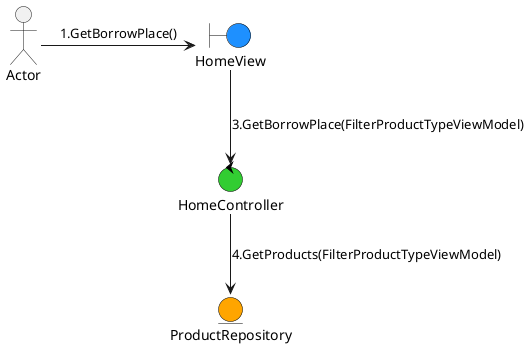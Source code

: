 @startuml AccessBorrowPlace

skinparam boundary {
  backgroundColor DodgerBlue
  borderColor black
}

skinparam control {
  backgroundColor LimeGreen
  borderColor black
}

skinparam entity {
  backgroundColor Orange
  borderColor black
}

actor Actor
boundary HomeView
control HomeController
entity ProductRepository

Actor -right-> (HomeView) : 1.GetBorrowPlace()
(HomeView) --> (HomeController) : 3.GetBorrowPlace(FilterProductTypeViewModel)
(HomeController) --> (ProductRepository) : 4.GetProducts(FilterProductTypeViewModel)

@enduml